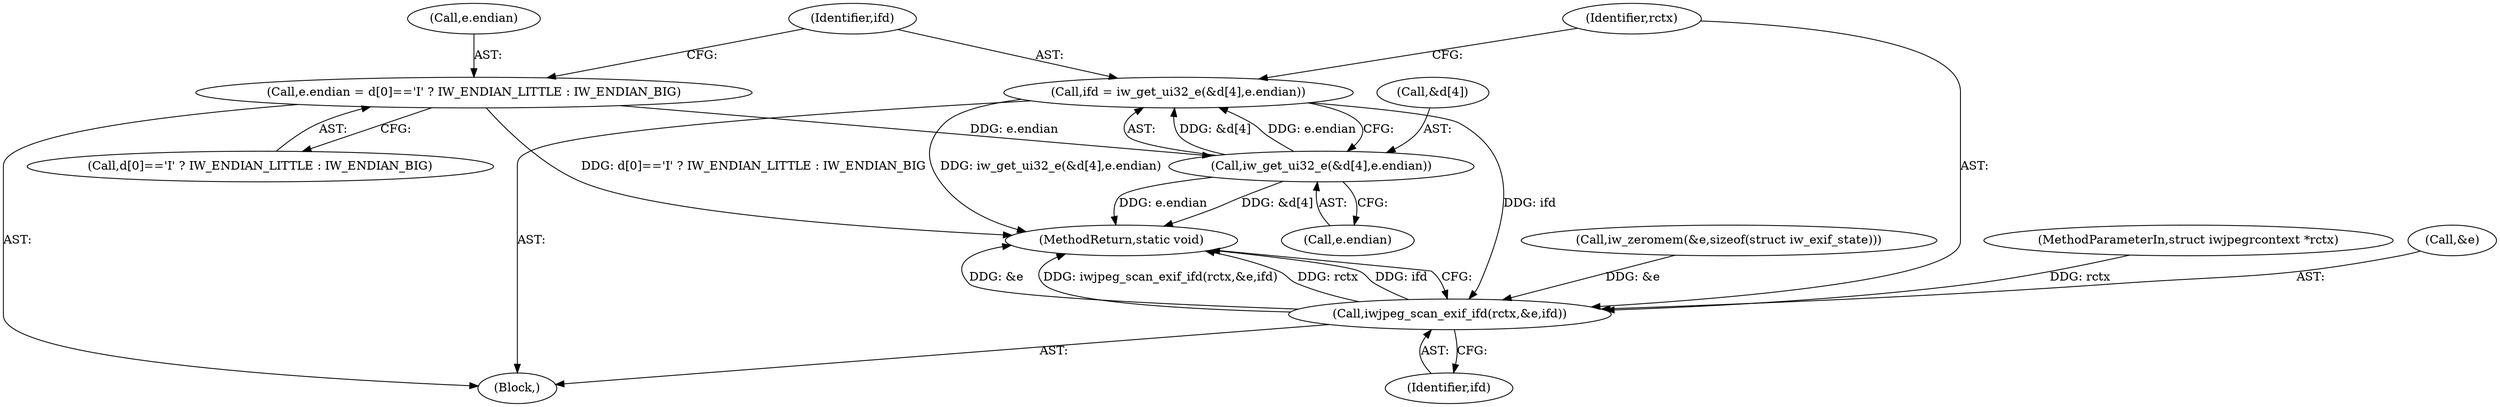 digraph "1_imageworsener_b45cb1b665a14b0175b9cb1502ef7168e1fe0d5d_1@del" {
"1000139" [label="(Call,ifd = iw_get_ui32_e(&d[4],e.endian))"];
"1000141" [label="(Call,iw_get_ui32_e(&d[4],e.endian))"];
"1000127" [label="(Call,e.endian = d[0]=='I' ? IW_ENDIAN_LITTLE : IW_ENDIAN_BIG)"];
"1000149" [label="(Call,iwjpeg_scan_exif_ifd(rctx,&e,ifd))"];
"1000139" [label="(Call,ifd = iw_get_ui32_e(&d[4],e.endian))"];
"1000112" [label="(Call,iw_zeromem(&e,sizeof(struct iw_exif_state)))"];
"1000146" [label="(Call,e.endian)"];
"1000104" [label="(Block,)"];
"1000128" [label="(Call,e.endian)"];
"1000154" [label="(MethodReturn,static void)"];
"1000149" [label="(Call,iwjpeg_scan_exif_ifd(rctx,&e,ifd))"];
"1000142" [label="(Call,&d[4])"];
"1000150" [label="(Identifier,rctx)"];
"1000141" [label="(Call,iw_get_ui32_e(&d[4],e.endian))"];
"1000127" [label="(Call,e.endian = d[0]=='I' ? IW_ENDIAN_LITTLE : IW_ENDIAN_BIG)"];
"1000131" [label="(Call,d[0]=='I' ? IW_ENDIAN_LITTLE : IW_ENDIAN_BIG)"];
"1000101" [label="(MethodParameterIn,struct iwjpegrcontext *rctx)"];
"1000153" [label="(Identifier,ifd)"];
"1000140" [label="(Identifier,ifd)"];
"1000151" [label="(Call,&e)"];
"1000139" -> "1000104"  [label="AST: "];
"1000139" -> "1000141"  [label="CFG: "];
"1000140" -> "1000139"  [label="AST: "];
"1000141" -> "1000139"  [label="AST: "];
"1000150" -> "1000139"  [label="CFG: "];
"1000139" -> "1000154"  [label="DDG: iw_get_ui32_e(&d[4],e.endian)"];
"1000141" -> "1000139"  [label="DDG: &d[4]"];
"1000141" -> "1000139"  [label="DDG: e.endian"];
"1000139" -> "1000149"  [label="DDG: ifd"];
"1000141" -> "1000146"  [label="CFG: "];
"1000142" -> "1000141"  [label="AST: "];
"1000146" -> "1000141"  [label="AST: "];
"1000141" -> "1000154"  [label="DDG: &d[4]"];
"1000141" -> "1000154"  [label="DDG: e.endian"];
"1000127" -> "1000141"  [label="DDG: e.endian"];
"1000127" -> "1000104"  [label="AST: "];
"1000127" -> "1000131"  [label="CFG: "];
"1000128" -> "1000127"  [label="AST: "];
"1000131" -> "1000127"  [label="AST: "];
"1000140" -> "1000127"  [label="CFG: "];
"1000127" -> "1000154"  [label="DDG: d[0]=='I' ? IW_ENDIAN_LITTLE : IW_ENDIAN_BIG"];
"1000149" -> "1000104"  [label="AST: "];
"1000149" -> "1000153"  [label="CFG: "];
"1000150" -> "1000149"  [label="AST: "];
"1000151" -> "1000149"  [label="AST: "];
"1000153" -> "1000149"  [label="AST: "];
"1000154" -> "1000149"  [label="CFG: "];
"1000149" -> "1000154"  [label="DDG: &e"];
"1000149" -> "1000154"  [label="DDG: iwjpeg_scan_exif_ifd(rctx,&e,ifd)"];
"1000149" -> "1000154"  [label="DDG: rctx"];
"1000149" -> "1000154"  [label="DDG: ifd"];
"1000101" -> "1000149"  [label="DDG: rctx"];
"1000112" -> "1000149"  [label="DDG: &e"];
}
